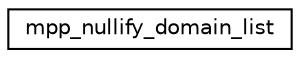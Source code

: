 digraph "Graphical Class Hierarchy"
{
 // INTERACTIVE_SVG=YES
 // LATEX_PDF_SIZE
  edge [fontname="Helvetica",fontsize="10",labelfontname="Helvetica",labelfontsize="10"];
  node [fontname="Helvetica",fontsize="10",shape=record];
  rankdir="LR";
  Node0 [label="mpp_nullify_domain_list",height=0.2,width=0.4,color="black", fillcolor="white", style="filled",URL="$interfacempp__domains__mod_1_1mpp__nullify__domain__list.html",tooltip="Nullify domain list. This interface is needed in mpp_domains_test. 1-D case can be added in if needed..."];
}
